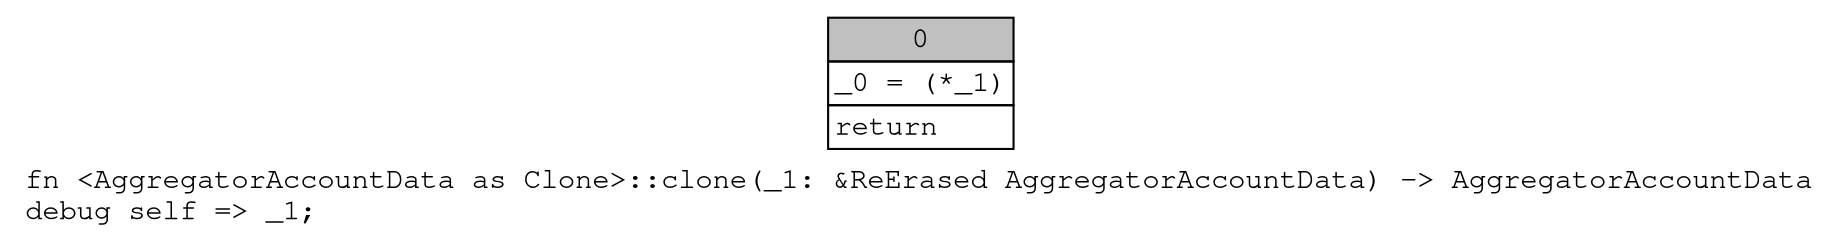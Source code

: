 digraph Mir_0_192 {
    graph [fontname="Courier, monospace"];
    node [fontname="Courier, monospace"];
    edge [fontname="Courier, monospace"];
    label=<fn &lt;AggregatorAccountData as Clone&gt;::clone(_1: &amp;ReErased AggregatorAccountData) -&gt; AggregatorAccountData<br align="left"/>debug self =&gt; _1;<br align="left"/>>;
    bb0__0_192 [shape="none", label=<<table border="0" cellborder="1" cellspacing="0"><tr><td bgcolor="gray" align="center" colspan="1">0</td></tr><tr><td align="left" balign="left">_0 = (*_1)<br/></td></tr><tr><td align="left">return</td></tr></table>>];
}
